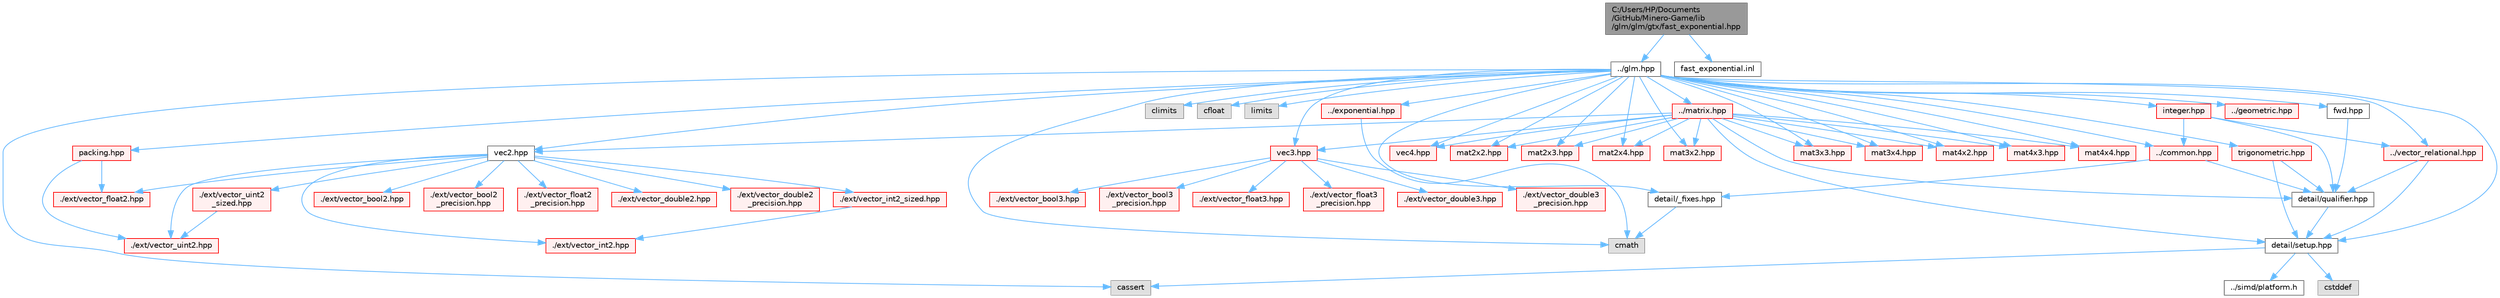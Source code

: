 digraph "C:/Users/HP/Documents/GitHub/Minero-Game/lib/glm/glm/gtx/fast_exponential.hpp"
{
 // LATEX_PDF_SIZE
  bgcolor="transparent";
  edge [fontname=Helvetica,fontsize=10,labelfontname=Helvetica,labelfontsize=10];
  node [fontname=Helvetica,fontsize=10,shape=box,height=0.2,width=0.4];
  Node1 [id="Node000001",label="C:/Users/HP/Documents\l/GitHub/Minero-Game/lib\l/glm/glm/gtx/fast_exponential.hpp",height=0.2,width=0.4,color="gray40", fillcolor="grey60", style="filled", fontcolor="black",tooltip=" "];
  Node1 -> Node2 [id="edge161_Node000001_Node000002",color="steelblue1",style="solid",tooltip=" "];
  Node2 [id="Node000002",label="../glm.hpp",height=0.2,width=0.4,color="grey40", fillcolor="white", style="filled",URL="$lib_2glm_2glm_2glm_8hpp.html",tooltip=" "];
  Node2 -> Node3 [id="edge162_Node000002_Node000003",color="steelblue1",style="solid",tooltip=" "];
  Node3 [id="Node000003",label="detail/_fixes.hpp",height=0.2,width=0.4,color="grey40", fillcolor="white", style="filled",URL="$lib_2glm_2glm_2detail_2__fixes_8hpp.html",tooltip=" "];
  Node3 -> Node4 [id="edge163_Node000003_Node000004",color="steelblue1",style="solid",tooltip=" "];
  Node4 [id="Node000004",label="cmath",height=0.2,width=0.4,color="grey60", fillcolor="#E0E0E0", style="filled",tooltip=" "];
  Node2 -> Node5 [id="edge164_Node000002_Node000005",color="steelblue1",style="solid",tooltip=" "];
  Node5 [id="Node000005",label="detail/setup.hpp",height=0.2,width=0.4,color="grey40", fillcolor="white", style="filled",URL="$lib_2glm_2glm_2detail_2setup_8hpp.html",tooltip=" "];
  Node5 -> Node6 [id="edge165_Node000005_Node000006",color="steelblue1",style="solid",tooltip=" "];
  Node6 [id="Node000006",label="cassert",height=0.2,width=0.4,color="grey60", fillcolor="#E0E0E0", style="filled",tooltip=" "];
  Node5 -> Node7 [id="edge166_Node000005_Node000007",color="steelblue1",style="solid",tooltip=" "];
  Node7 [id="Node000007",label="cstddef",height=0.2,width=0.4,color="grey60", fillcolor="#E0E0E0", style="filled",tooltip=" "];
  Node5 -> Node8 [id="edge167_Node000005_Node000008",color="steelblue1",style="solid",tooltip=" "];
  Node8 [id="Node000008",label="../simd/platform.h",height=0.2,width=0.4,color="grey40", fillcolor="white", style="filled",URL="$lib_2glm_2glm_2simd_2platform_8h.html",tooltip=" "];
  Node2 -> Node4 [id="edge168_Node000002_Node000004",color="steelblue1",style="solid",tooltip=" "];
  Node2 -> Node9 [id="edge169_Node000002_Node000009",color="steelblue1",style="solid",tooltip=" "];
  Node9 [id="Node000009",label="climits",height=0.2,width=0.4,color="grey60", fillcolor="#E0E0E0", style="filled",tooltip=" "];
  Node2 -> Node10 [id="edge170_Node000002_Node000010",color="steelblue1",style="solid",tooltip=" "];
  Node10 [id="Node000010",label="cfloat",height=0.2,width=0.4,color="grey60", fillcolor="#E0E0E0", style="filled",tooltip=" "];
  Node2 -> Node11 [id="edge171_Node000002_Node000011",color="steelblue1",style="solid",tooltip=" "];
  Node11 [id="Node000011",label="limits",height=0.2,width=0.4,color="grey60", fillcolor="#E0E0E0", style="filled",tooltip=" "];
  Node2 -> Node6 [id="edge172_Node000002_Node000006",color="steelblue1",style="solid",tooltip=" "];
  Node2 -> Node12 [id="edge173_Node000002_Node000012",color="steelblue1",style="solid",tooltip=" "];
  Node12 [id="Node000012",label="fwd.hpp",height=0.2,width=0.4,color="grey40", fillcolor="white", style="filled",URL="$lib_2glm_2glm_2fwd_8hpp.html",tooltip=" "];
  Node12 -> Node13 [id="edge174_Node000012_Node000013",color="steelblue1",style="solid",tooltip=" "];
  Node13 [id="Node000013",label="detail/qualifier.hpp",height=0.2,width=0.4,color="grey40", fillcolor="white", style="filled",URL="$lib_2glm_2glm_2detail_2qualifier_8hpp.html",tooltip=" "];
  Node13 -> Node5 [id="edge175_Node000013_Node000005",color="steelblue1",style="solid",tooltip=" "];
  Node2 -> Node14 [id="edge176_Node000002_Node000014",color="steelblue1",style="solid",tooltip=" "];
  Node14 [id="Node000014",label="vec2.hpp",height=0.2,width=0.4,color="grey40", fillcolor="white", style="filled",URL="$lib_2glm_2glm_2vec2_8hpp.html",tooltip=" "];
  Node14 -> Node15 [id="edge177_Node000014_Node000015",color="steelblue1",style="solid",tooltip=" "];
  Node15 [id="Node000015",label="./ext/vector_bool2.hpp",height=0.2,width=0.4,color="red", fillcolor="#FFF0F0", style="filled",URL="$lib_2glm_2glm_2ext_2vector__bool2_8hpp.html",tooltip=" "];
  Node14 -> Node19 [id="edge178_Node000014_Node000019",color="steelblue1",style="solid",tooltip=" "];
  Node19 [id="Node000019",label="./ext/vector_bool2\l_precision.hpp",height=0.2,width=0.4,color="red", fillcolor="#FFF0F0", style="filled",URL="$lib_2glm_2glm_2ext_2vector__bool2__precision_8hpp.html",tooltip=" "];
  Node14 -> Node20 [id="edge179_Node000014_Node000020",color="steelblue1",style="solid",tooltip=" "];
  Node20 [id="Node000020",label="./ext/vector_float2.hpp",height=0.2,width=0.4,color="red", fillcolor="#FFF0F0", style="filled",URL="$lib_2glm_2glm_2ext_2vector__float2_8hpp.html",tooltip=" "];
  Node14 -> Node21 [id="edge180_Node000014_Node000021",color="steelblue1",style="solid",tooltip=" "];
  Node21 [id="Node000021",label="./ext/vector_float2\l_precision.hpp",height=0.2,width=0.4,color="red", fillcolor="#FFF0F0", style="filled",URL="$lib_2glm_2glm_2ext_2vector__float2__precision_8hpp.html",tooltip=" "];
  Node14 -> Node22 [id="edge181_Node000014_Node000022",color="steelblue1",style="solid",tooltip=" "];
  Node22 [id="Node000022",label="./ext/vector_double2.hpp",height=0.2,width=0.4,color="red", fillcolor="#FFF0F0", style="filled",URL="$lib_2glm_2glm_2ext_2vector__double2_8hpp.html",tooltip=" "];
  Node14 -> Node23 [id="edge182_Node000014_Node000023",color="steelblue1",style="solid",tooltip=" "];
  Node23 [id="Node000023",label="./ext/vector_double2\l_precision.hpp",height=0.2,width=0.4,color="red", fillcolor="#FFF0F0", style="filled",URL="$lib_2glm_2glm_2ext_2vector__double2__precision_8hpp.html",tooltip=" "];
  Node14 -> Node24 [id="edge183_Node000014_Node000024",color="steelblue1",style="solid",tooltip=" "];
  Node24 [id="Node000024",label="./ext/vector_int2.hpp",height=0.2,width=0.4,color="red", fillcolor="#FFF0F0", style="filled",URL="$lib_2glm_2glm_2ext_2vector__int2_8hpp.html",tooltip=" "];
  Node14 -> Node25 [id="edge184_Node000014_Node000025",color="steelblue1",style="solid",tooltip=" "];
  Node25 [id="Node000025",label="./ext/vector_int2_sized.hpp",height=0.2,width=0.4,color="red", fillcolor="#FFF0F0", style="filled",URL="$lib_2glm_2glm_2ext_2vector__int2__sized_8hpp.html",tooltip=" "];
  Node25 -> Node24 [id="edge185_Node000025_Node000024",color="steelblue1",style="solid",tooltip=" "];
  Node14 -> Node27 [id="edge186_Node000014_Node000027",color="steelblue1",style="solid",tooltip=" "];
  Node27 [id="Node000027",label="./ext/vector_uint2.hpp",height=0.2,width=0.4,color="red", fillcolor="#FFF0F0", style="filled",URL="$lib_2glm_2glm_2ext_2vector__uint2_8hpp.html",tooltip=" "];
  Node14 -> Node28 [id="edge187_Node000014_Node000028",color="steelblue1",style="solid",tooltip=" "];
  Node28 [id="Node000028",label="./ext/vector_uint2\l_sized.hpp",height=0.2,width=0.4,color="red", fillcolor="#FFF0F0", style="filled",URL="$lib_2glm_2glm_2ext_2vector__uint2__sized_8hpp.html",tooltip=" "];
  Node28 -> Node27 [id="edge188_Node000028_Node000027",color="steelblue1",style="solid",tooltip=" "];
  Node2 -> Node30 [id="edge189_Node000002_Node000030",color="steelblue1",style="solid",tooltip=" "];
  Node30 [id="Node000030",label="vec3.hpp",height=0.2,width=0.4,color="red", fillcolor="#FFF0F0", style="filled",URL="$lib_2glm_2glm_2vec3_8hpp.html",tooltip=" "];
  Node30 -> Node31 [id="edge190_Node000030_Node000031",color="steelblue1",style="solid",tooltip=" "];
  Node31 [id="Node000031",label="./ext/vector_bool3.hpp",height=0.2,width=0.4,color="red", fillcolor="#FFF0F0", style="filled",URL="$lib_2glm_2glm_2ext_2vector__bool3_8hpp.html",tooltip=" "];
  Node30 -> Node34 [id="edge191_Node000030_Node000034",color="steelblue1",style="solid",tooltip=" "];
  Node34 [id="Node000034",label="./ext/vector_bool3\l_precision.hpp",height=0.2,width=0.4,color="red", fillcolor="#FFF0F0", style="filled",URL="$lib_2glm_2glm_2ext_2vector__bool3__precision_8hpp.html",tooltip=" "];
  Node30 -> Node35 [id="edge192_Node000030_Node000035",color="steelblue1",style="solid",tooltip=" "];
  Node35 [id="Node000035",label="./ext/vector_float3.hpp",height=0.2,width=0.4,color="red", fillcolor="#FFF0F0", style="filled",URL="$lib_2glm_2glm_2ext_2vector__float3_8hpp.html",tooltip=" "];
  Node30 -> Node36 [id="edge193_Node000030_Node000036",color="steelblue1",style="solid",tooltip=" "];
  Node36 [id="Node000036",label="./ext/vector_float3\l_precision.hpp",height=0.2,width=0.4,color="red", fillcolor="#FFF0F0", style="filled",URL="$lib_2glm_2glm_2ext_2vector__float3__precision_8hpp.html",tooltip=" "];
  Node30 -> Node37 [id="edge194_Node000030_Node000037",color="steelblue1",style="solid",tooltip=" "];
  Node37 [id="Node000037",label="./ext/vector_double3.hpp",height=0.2,width=0.4,color="red", fillcolor="#FFF0F0", style="filled",URL="$lib_2glm_2glm_2ext_2vector__double3_8hpp.html",tooltip=" "];
  Node30 -> Node38 [id="edge195_Node000030_Node000038",color="steelblue1",style="solid",tooltip=" "];
  Node38 [id="Node000038",label="./ext/vector_double3\l_precision.hpp",height=0.2,width=0.4,color="red", fillcolor="#FFF0F0", style="filled",URL="$lib_2glm_2glm_2ext_2vector__double3__precision_8hpp.html",tooltip=" "];
  Node2 -> Node43 [id="edge196_Node000002_Node000043",color="steelblue1",style="solid",tooltip=" "];
  Node43 [id="Node000043",label="vec4.hpp",height=0.2,width=0.4,color="red", fillcolor="#FFF0F0", style="filled",URL="$lib_2glm_2glm_2vec4_8hpp.html",tooltip=" "];
  Node2 -> Node56 [id="edge197_Node000002_Node000056",color="steelblue1",style="solid",tooltip=" "];
  Node56 [id="Node000056",label="mat2x2.hpp",height=0.2,width=0.4,color="red", fillcolor="#FFF0F0", style="filled",URL="$lib_2glm_2glm_2mat2x2_8hpp.html",tooltip=" "];
  Node2 -> Node61 [id="edge198_Node000002_Node000061",color="steelblue1",style="solid",tooltip=" "];
  Node61 [id="Node000061",label="mat2x3.hpp",height=0.2,width=0.4,color="red", fillcolor="#FFF0F0", style="filled",URL="$lib_2glm_2glm_2mat2x3_8hpp.html",tooltip=" "];
  Node2 -> Node68 [id="edge199_Node000002_Node000068",color="steelblue1",style="solid",tooltip=" "];
  Node68 [id="Node000068",label="mat2x4.hpp",height=0.2,width=0.4,color="red", fillcolor="#FFF0F0", style="filled",URL="$lib_2glm_2glm_2mat2x4_8hpp.html",tooltip=" "];
  Node2 -> Node75 [id="edge200_Node000002_Node000075",color="steelblue1",style="solid",tooltip=" "];
  Node75 [id="Node000075",label="mat3x2.hpp",height=0.2,width=0.4,color="red", fillcolor="#FFF0F0", style="filled",URL="$lib_2glm_2glm_2mat3x2_8hpp.html",tooltip=" "];
  Node2 -> Node82 [id="edge201_Node000002_Node000082",color="steelblue1",style="solid",tooltip=" "];
  Node82 [id="Node000082",label="mat3x3.hpp",height=0.2,width=0.4,color="red", fillcolor="#FFF0F0", style="filled",URL="$lib_2glm_2glm_2mat3x3_8hpp.html",tooltip=" "];
  Node2 -> Node89 [id="edge202_Node000002_Node000089",color="steelblue1",style="solid",tooltip=" "];
  Node89 [id="Node000089",label="mat3x4.hpp",height=0.2,width=0.4,color="red", fillcolor="#FFF0F0", style="filled",URL="$lib_2glm_2glm_2mat3x4_8hpp.html",tooltip=" "];
  Node2 -> Node96 [id="edge203_Node000002_Node000096",color="steelblue1",style="solid",tooltip=" "];
  Node96 [id="Node000096",label="mat4x2.hpp",height=0.2,width=0.4,color="red", fillcolor="#FFF0F0", style="filled",URL="$lib_2glm_2glm_2mat4x2_8hpp.html",tooltip=" "];
  Node2 -> Node103 [id="edge204_Node000002_Node000103",color="steelblue1",style="solid",tooltip=" "];
  Node103 [id="Node000103",label="mat4x3.hpp",height=0.2,width=0.4,color="red", fillcolor="#FFF0F0", style="filled",URL="$lib_2glm_2glm_2mat4x3_8hpp.html",tooltip=" "];
  Node2 -> Node110 [id="edge205_Node000002_Node000110",color="steelblue1",style="solid",tooltip=" "];
  Node110 [id="Node000110",label="mat4x4.hpp",height=0.2,width=0.4,color="red", fillcolor="#FFF0F0", style="filled",URL="$lib_2glm_2glm_2mat4x4_8hpp.html",tooltip=" "];
  Node2 -> Node134 [id="edge206_Node000002_Node000134",color="steelblue1",style="solid",tooltip=" "];
  Node134 [id="Node000134",label="trigonometric.hpp",height=0.2,width=0.4,color="red", fillcolor="#FFF0F0", style="filled",URL="$lib_2glm_2glm_2trigonometric_8hpp.html",tooltip=" "];
  Node134 -> Node5 [id="edge207_Node000134_Node000005",color="steelblue1",style="solid",tooltip=" "];
  Node134 -> Node13 [id="edge208_Node000134_Node000013",color="steelblue1",style="solid",tooltip=" "];
  Node2 -> Node120 [id="edge209_Node000002_Node000120",color="steelblue1",style="solid",tooltip=" "];
  Node120 [id="Node000120",label="../exponential.hpp",height=0.2,width=0.4,color="red", fillcolor="#FFF0F0", style="filled",URL="$lib_2glm_2glm_2exponential_8hpp.html",tooltip=" "];
  Node120 -> Node4 [id="edge210_Node000120_Node000004",color="steelblue1",style="solid",tooltip=" "];
  Node2 -> Node128 [id="edge211_Node000002_Node000128",color="steelblue1",style="solid",tooltip=" "];
  Node128 [id="Node000128",label="../common.hpp",height=0.2,width=0.4,color="red", fillcolor="#FFF0F0", style="filled",URL="$lib_2glm_2glm_2common_8hpp.html",tooltip=" "];
  Node128 -> Node13 [id="edge212_Node000128_Node000013",color="steelblue1",style="solid",tooltip=" "];
  Node128 -> Node3 [id="edge213_Node000128_Node000003",color="steelblue1",style="solid",tooltip=" "];
  Node2 -> Node137 [id="edge214_Node000002_Node000137",color="steelblue1",style="solid",tooltip=" "];
  Node137 [id="Node000137",label="packing.hpp",height=0.2,width=0.4,color="red", fillcolor="#FFF0F0", style="filled",URL="$lib_2glm_2glm_2packing_8hpp.html",tooltip=" "];
  Node137 -> Node27 [id="edge215_Node000137_Node000027",color="steelblue1",style="solid",tooltip=" "];
  Node137 -> Node20 [id="edge216_Node000137_Node000020",color="steelblue1",style="solid",tooltip=" "];
  Node2 -> Node118 [id="edge217_Node000002_Node000118",color="steelblue1",style="solid",tooltip=" "];
  Node118 [id="Node000118",label="../geometric.hpp",height=0.2,width=0.4,color="red", fillcolor="#FFF0F0", style="filled",URL="$lib_2glm_2glm_2geometric_8hpp.html",tooltip=" "];
  Node2 -> Node60 [id="edge218_Node000002_Node000060",color="steelblue1",style="solid",tooltip=" "];
  Node60 [id="Node000060",label="../matrix.hpp",height=0.2,width=0.4,color="red", fillcolor="#FFF0F0", style="filled",URL="$lib_2glm_2glm_2matrix_8hpp.html",tooltip=" "];
  Node60 -> Node13 [id="edge219_Node000060_Node000013",color="steelblue1",style="solid",tooltip=" "];
  Node60 -> Node5 [id="edge220_Node000060_Node000005",color="steelblue1",style="solid",tooltip=" "];
  Node60 -> Node14 [id="edge221_Node000060_Node000014",color="steelblue1",style="solid",tooltip=" "];
  Node60 -> Node30 [id="edge222_Node000060_Node000030",color="steelblue1",style="solid",tooltip=" "];
  Node60 -> Node43 [id="edge223_Node000060_Node000043",color="steelblue1",style="solid",tooltip=" "];
  Node60 -> Node56 [id="edge224_Node000060_Node000056",color="steelblue1",style="solid",tooltip=" "];
  Node60 -> Node61 [id="edge225_Node000060_Node000061",color="steelblue1",style="solid",tooltip=" "];
  Node60 -> Node68 [id="edge226_Node000060_Node000068",color="steelblue1",style="solid",tooltip=" "];
  Node60 -> Node75 [id="edge227_Node000060_Node000075",color="steelblue1",style="solid",tooltip=" "];
  Node60 -> Node82 [id="edge228_Node000060_Node000082",color="steelblue1",style="solid",tooltip=" "];
  Node60 -> Node89 [id="edge229_Node000060_Node000089",color="steelblue1",style="solid",tooltip=" "];
  Node60 -> Node96 [id="edge230_Node000060_Node000096",color="steelblue1",style="solid",tooltip=" "];
  Node60 -> Node103 [id="edge231_Node000060_Node000103",color="steelblue1",style="solid",tooltip=" "];
  Node60 -> Node110 [id="edge232_Node000060_Node000110",color="steelblue1",style="solid",tooltip=" "];
  Node2 -> Node124 [id="edge233_Node000002_Node000124",color="steelblue1",style="solid",tooltip=" "];
  Node124 [id="Node000124",label="../vector_relational.hpp",height=0.2,width=0.4,color="red", fillcolor="#FFF0F0", style="filled",URL="$lib_2glm_2glm_2vector__relational_8hpp.html",tooltip=" "];
  Node124 -> Node13 [id="edge234_Node000124_Node000013",color="steelblue1",style="solid",tooltip=" "];
  Node124 -> Node5 [id="edge235_Node000124_Node000005",color="steelblue1",style="solid",tooltip=" "];
  Node2 -> Node141 [id="edge236_Node000002_Node000141",color="steelblue1",style="solid",tooltip=" "];
  Node141 [id="Node000141",label="integer.hpp",height=0.2,width=0.4,color="red", fillcolor="#FFF0F0", style="filled",URL="$lib_2glm_2glm_2integer_8hpp.html",tooltip=" "];
  Node141 -> Node13 [id="edge237_Node000141_Node000013",color="steelblue1",style="solid",tooltip=" "];
  Node141 -> Node128 [id="edge238_Node000141_Node000128",color="steelblue1",style="solid",tooltip=" "];
  Node141 -> Node124 [id="edge239_Node000141_Node000124",color="steelblue1",style="solid",tooltip=" "];
  Node1 -> Node145 [id="edge240_Node000001_Node000145",color="steelblue1",style="solid",tooltip=" "];
  Node145 [id="Node000145",label="fast_exponential.inl",height=0.2,width=0.4,color="grey40", fillcolor="white", style="filled",URL="$lib_2glm_2glm_2gtx_2fast__exponential_8inl.html",tooltip=" "];
}
